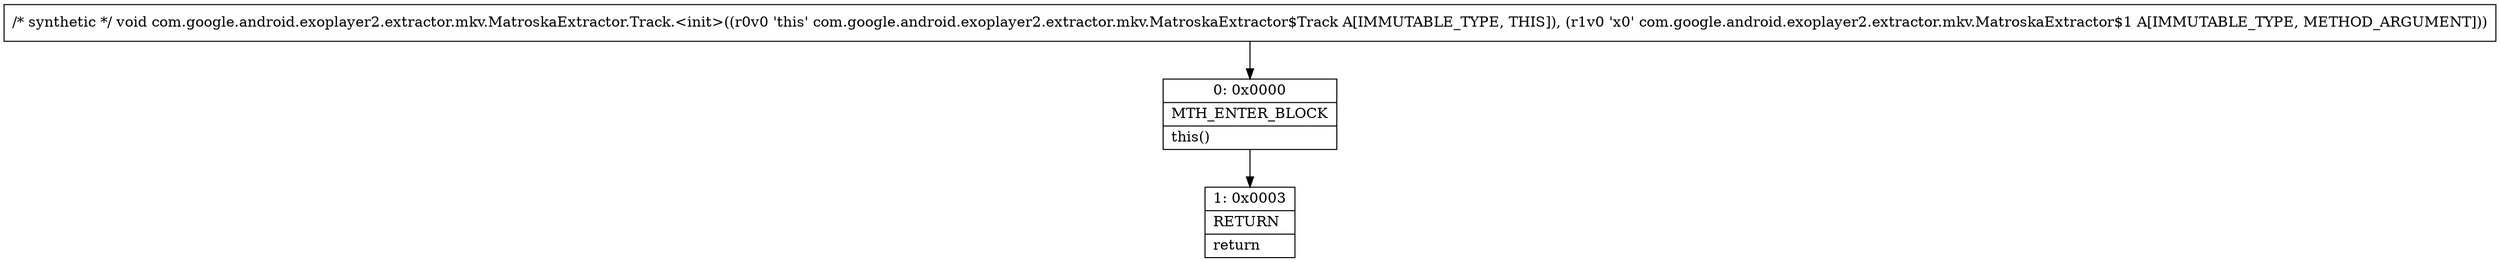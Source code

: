 digraph "CFG forcom.google.android.exoplayer2.extractor.mkv.MatroskaExtractor.Track.\<init\>(Lcom\/google\/android\/exoplayer2\/extractor\/mkv\/MatroskaExtractor$1;)V" {
Node_0 [shape=record,label="{0\:\ 0x0000|MTH_ENTER_BLOCK\l|this()\l}"];
Node_1 [shape=record,label="{1\:\ 0x0003|RETURN\l|return\l}"];
MethodNode[shape=record,label="{\/* synthetic *\/ void com.google.android.exoplayer2.extractor.mkv.MatroskaExtractor.Track.\<init\>((r0v0 'this' com.google.android.exoplayer2.extractor.mkv.MatroskaExtractor$Track A[IMMUTABLE_TYPE, THIS]), (r1v0 'x0' com.google.android.exoplayer2.extractor.mkv.MatroskaExtractor$1 A[IMMUTABLE_TYPE, METHOD_ARGUMENT])) }"];
MethodNode -> Node_0;
Node_0 -> Node_1;
}

